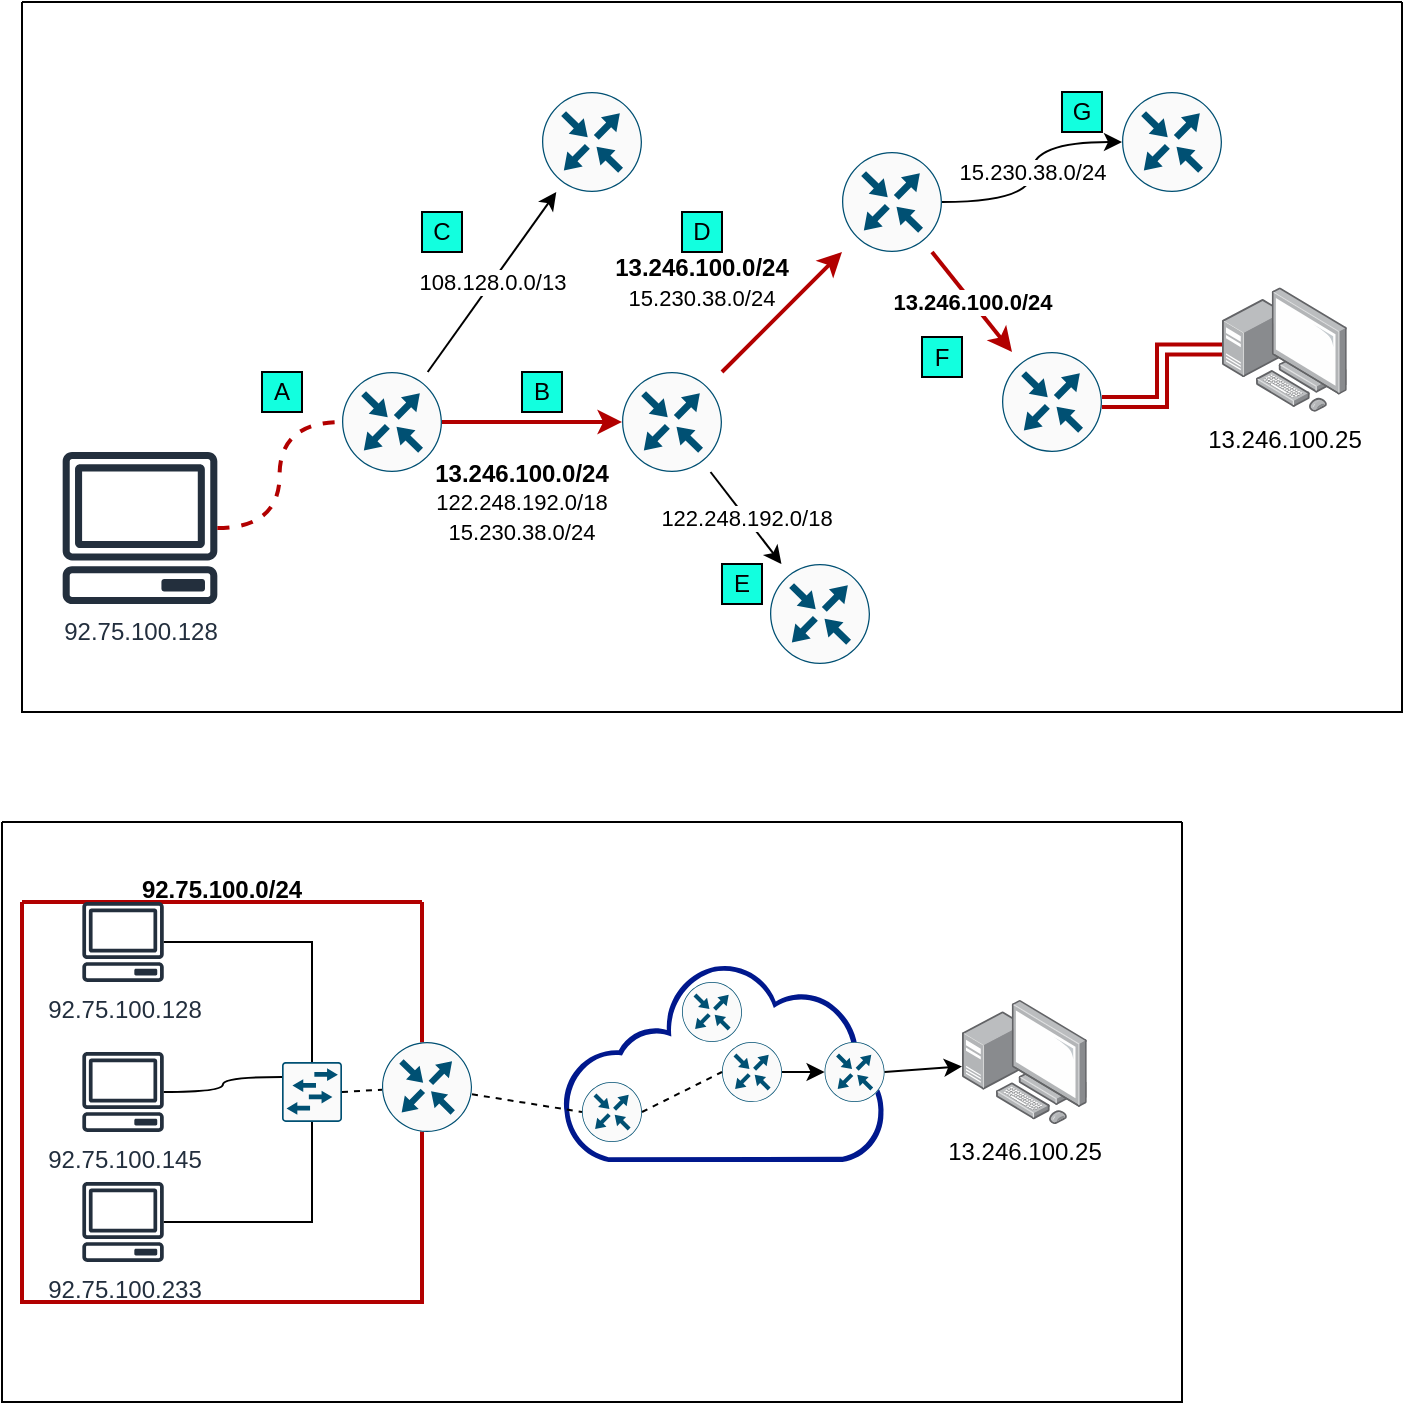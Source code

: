 <mxfile version="21.6.5" type="github">
  <diagram name="페이지-1" id="v46Kw6hZMWN8n9hihEqH">
    <mxGraphModel dx="619" dy="671" grid="1" gridSize="10" guides="1" tooltips="1" connect="1" arrows="1" fold="1" page="1" pageScale="1" pageWidth="827" pageHeight="1169" math="0" shadow="0">
      <root>
        <mxCell id="0" />
        <mxCell id="1" parent="0" />
        <mxCell id="YnKkO9R4rvAmFaV1i0---516" value="" style="swimlane;startSize=0;" vertex="1" parent="1">
          <mxGeometry x="40" y="270" width="690" height="355" as="geometry" />
        </mxCell>
        <mxCell id="YnKkO9R4rvAmFaV1i0---484" value="92.75.100.128" style="sketch=0;outlineConnect=0;fontColor=#232F3E;gradientColor=none;fillColor=#232F3D;strokeColor=none;dashed=0;verticalLabelPosition=bottom;verticalAlign=top;align=center;html=1;fontSize=12;fontStyle=0;aspect=fixed;pointerEvents=1;shape=mxgraph.aws4.client;" vertex="1" parent="YnKkO9R4rvAmFaV1i0---516">
          <mxGeometry x="20" y="225" width="78" height="76" as="geometry" />
        </mxCell>
        <mxCell id="YnKkO9R4rvAmFaV1i0---485" value="" style="sketch=0;points=[[0.5,0,0],[1,0.5,0],[0.5,1,0],[0,0.5,0],[0.145,0.145,0],[0.856,0.145,0],[0.855,0.856,0],[0.145,0.855,0]];verticalLabelPosition=bottom;html=1;verticalAlign=top;aspect=fixed;align=center;pointerEvents=1;shape=mxgraph.cisco19.rect;prIcon=router;fillColor=#FAFAFA;strokeColor=#005073;" vertex="1" parent="YnKkO9R4rvAmFaV1i0---516">
          <mxGeometry x="160" y="185" width="50" height="50" as="geometry" />
        </mxCell>
        <mxCell id="YnKkO9R4rvAmFaV1i0---492" value="" style="endArrow=none;dashed=1;html=1;rounded=0;entryX=0;entryY=0.5;entryDx=0;entryDy=0;entryPerimeter=0;edgeStyle=orthogonalEdgeStyle;curved=1;fillColor=#e51400;strokeColor=#B20000;strokeWidth=2;" edge="1" parent="YnKkO9R4rvAmFaV1i0---516" source="YnKkO9R4rvAmFaV1i0---484" target="YnKkO9R4rvAmFaV1i0---485">
          <mxGeometry width="50" height="50" relative="1" as="geometry">
            <mxPoint x="110" y="315" as="sourcePoint" />
            <mxPoint x="160" y="265" as="targetPoint" />
          </mxGeometry>
        </mxCell>
        <mxCell id="YnKkO9R4rvAmFaV1i0---486" value="" style="sketch=0;points=[[0.5,0,0],[1,0.5,0],[0.5,1,0],[0,0.5,0],[0.145,0.145,0],[0.856,0.145,0],[0.855,0.856,0],[0.145,0.855,0]];verticalLabelPosition=bottom;html=1;verticalAlign=top;aspect=fixed;align=center;pointerEvents=1;shape=mxgraph.cisco19.rect;prIcon=router;fillColor=#FAFAFA;strokeColor=#005073;" vertex="1" parent="YnKkO9R4rvAmFaV1i0---516">
          <mxGeometry x="260" y="45" width="50" height="50" as="geometry" />
        </mxCell>
        <mxCell id="YnKkO9R4rvAmFaV1i0---494" value="108.128.0.0/13" style="rounded=0;orthogonalLoop=1;jettySize=auto;html=1;" edge="1" parent="YnKkO9R4rvAmFaV1i0---516" source="YnKkO9R4rvAmFaV1i0---485" target="YnKkO9R4rvAmFaV1i0---486">
          <mxGeometry relative="1" as="geometry" />
        </mxCell>
        <mxCell id="YnKkO9R4rvAmFaV1i0---487" value="" style="sketch=0;points=[[0.5,0,0],[1,0.5,0],[0.5,1,0],[0,0.5,0],[0.145,0.145,0],[0.856,0.145,0],[0.855,0.856,0],[0.145,0.855,0]];verticalLabelPosition=bottom;html=1;verticalAlign=top;aspect=fixed;align=center;pointerEvents=1;shape=mxgraph.cisco19.rect;prIcon=router;fillColor=#FAFAFA;strokeColor=#005073;" vertex="1" parent="YnKkO9R4rvAmFaV1i0---516">
          <mxGeometry x="300" y="185" width="50" height="50" as="geometry" />
        </mxCell>
        <mxCell id="YnKkO9R4rvAmFaV1i0---495" value="" style="edgeStyle=orthogonalEdgeStyle;rounded=0;orthogonalLoop=1;jettySize=auto;html=1;fillColor=#e51400;strokeColor=#B20000;strokeWidth=2;" edge="1" parent="YnKkO9R4rvAmFaV1i0---516" source="YnKkO9R4rvAmFaV1i0---485" target="YnKkO9R4rvAmFaV1i0---487">
          <mxGeometry relative="1" as="geometry" />
        </mxCell>
        <mxCell id="YnKkO9R4rvAmFaV1i0---504" value="B" style="whiteSpace=wrap;html=1;aspect=fixed;fillColor=#12FFDF;" vertex="1" parent="YnKkO9R4rvAmFaV1i0---516">
          <mxGeometry x="250" y="185" width="20" height="20" as="geometry" />
        </mxCell>
        <mxCell id="YnKkO9R4rvAmFaV1i0---505" value="C" style="whiteSpace=wrap;html=1;aspect=fixed;fillColor=#12FFDF;" vertex="1" parent="YnKkO9R4rvAmFaV1i0---516">
          <mxGeometry x="200" y="105" width="20" height="20" as="geometry" />
        </mxCell>
        <mxCell id="YnKkO9R4rvAmFaV1i0---503" value="A" style="whiteSpace=wrap;html=1;aspect=fixed;fillColor=#12FFDF;" vertex="1" parent="YnKkO9R4rvAmFaV1i0---516">
          <mxGeometry x="120" y="185" width="20" height="20" as="geometry" />
        </mxCell>
        <mxCell id="YnKkO9R4rvAmFaV1i0---511" value="&lt;b&gt;13.246.100.0/24&lt;/b&gt;&lt;br style=&quot;border-color: var(--border-color); font-size: 11px;&quot;&gt;&lt;span style=&quot;font-size: 11px; background-color: rgb(255, 255, 255);&quot;&gt;15.230.38.0/24&lt;/span&gt;" style="text;html=1;strokeColor=none;fillColor=none;align=center;verticalAlign=middle;whiteSpace=wrap;rounded=0;" vertex="1" parent="YnKkO9R4rvAmFaV1i0---516">
          <mxGeometry x="310" y="125" width="60" height="30" as="geometry" />
        </mxCell>
        <mxCell id="YnKkO9R4rvAmFaV1i0---506" value="D" style="whiteSpace=wrap;html=1;aspect=fixed;fillColor=#12FFDF;" vertex="1" parent="YnKkO9R4rvAmFaV1i0---516">
          <mxGeometry x="330" y="105" width="20" height="20" as="geometry" />
        </mxCell>
        <mxCell id="YnKkO9R4rvAmFaV1i0---510" value="&lt;b&gt;13.246.100.0/24&lt;/b&gt;&lt;br style=&quot;border-color: var(--border-color); font-size: 11px;&quot;&gt;&lt;span style=&quot;font-size: 11px; background-color: rgb(255, 255, 255);&quot;&gt;122.248.192.0/18&lt;/span&gt;&lt;br style=&quot;border-color: var(--border-color); font-size: 11px;&quot;&gt;&lt;span style=&quot;font-size: 11px; background-color: rgb(255, 255, 255);&quot;&gt;15.230.38.0/24&lt;/span&gt;" style="text;html=1;strokeColor=none;fillColor=none;align=center;verticalAlign=middle;whiteSpace=wrap;rounded=0;" vertex="1" parent="YnKkO9R4rvAmFaV1i0---516">
          <mxGeometry x="220" y="235" width="60" height="30" as="geometry" />
        </mxCell>
        <mxCell id="YnKkO9R4rvAmFaV1i0---507" value="E" style="whiteSpace=wrap;html=1;aspect=fixed;fillColor=#12FFDF;" vertex="1" parent="YnKkO9R4rvAmFaV1i0---516">
          <mxGeometry x="350" y="281" width="20" height="20" as="geometry" />
        </mxCell>
        <mxCell id="YnKkO9R4rvAmFaV1i0---491" value="" style="sketch=0;points=[[0.5,0,0],[1,0.5,0],[0.5,1,0],[0,0.5,0],[0.145,0.145,0],[0.856,0.145,0],[0.855,0.856,0],[0.145,0.855,0]];verticalLabelPosition=bottom;html=1;verticalAlign=top;aspect=fixed;align=center;pointerEvents=1;shape=mxgraph.cisco19.rect;prIcon=router;fillColor=#FAFAFA;strokeColor=#005073;" vertex="1" parent="YnKkO9R4rvAmFaV1i0---516">
          <mxGeometry x="374" y="281" width="50" height="50" as="geometry" />
        </mxCell>
        <mxCell id="YnKkO9R4rvAmFaV1i0---497" value="122.248.192.0/18" style="rounded=0;orthogonalLoop=1;jettySize=auto;html=1;" edge="1" parent="YnKkO9R4rvAmFaV1i0---516" source="YnKkO9R4rvAmFaV1i0---487" target="YnKkO9R4rvAmFaV1i0---491">
          <mxGeometry relative="1" as="geometry" />
        </mxCell>
        <mxCell id="YnKkO9R4rvAmFaV1i0---488" value="" style="sketch=0;points=[[0.5,0,0],[1,0.5,0],[0.5,1,0],[0,0.5,0],[0.145,0.145,0],[0.856,0.145,0],[0.855,0.856,0],[0.145,0.855,0]];verticalLabelPosition=bottom;html=1;verticalAlign=top;aspect=fixed;align=center;pointerEvents=1;shape=mxgraph.cisco19.rect;prIcon=router;fillColor=#FAFAFA;strokeColor=#005073;" vertex="1" parent="YnKkO9R4rvAmFaV1i0---516">
          <mxGeometry x="410" y="75" width="50" height="50" as="geometry" />
        </mxCell>
        <mxCell id="YnKkO9R4rvAmFaV1i0---496" style="rounded=0;orthogonalLoop=1;jettySize=auto;html=1;fillColor=#e51400;strokeColor=#B20000;strokeWidth=2;" edge="1" parent="YnKkO9R4rvAmFaV1i0---516" source="YnKkO9R4rvAmFaV1i0---487" target="YnKkO9R4rvAmFaV1i0---488">
          <mxGeometry relative="1" as="geometry" />
        </mxCell>
        <mxCell id="YnKkO9R4rvAmFaV1i0---490" value="" style="sketch=0;points=[[0.5,0,0],[1,0.5,0],[0.5,1,0],[0,0.5,0],[0.145,0.145,0],[0.856,0.145,0],[0.855,0.856,0],[0.145,0.855,0]];verticalLabelPosition=bottom;html=1;verticalAlign=top;aspect=fixed;align=center;pointerEvents=1;shape=mxgraph.cisco19.rect;prIcon=router;fillColor=#FAFAFA;strokeColor=#005073;" vertex="1" parent="YnKkO9R4rvAmFaV1i0---516">
          <mxGeometry x="490" y="175" width="50" height="50" as="geometry" />
        </mxCell>
        <mxCell id="YnKkO9R4rvAmFaV1i0---499" value="&lt;b&gt;13.246.100.0/24&lt;/b&gt;" style="rounded=0;orthogonalLoop=1;jettySize=auto;html=1;fillColor=#e51400;strokeColor=#B20000;strokeWidth=2;" edge="1" parent="YnKkO9R4rvAmFaV1i0---516" source="YnKkO9R4rvAmFaV1i0---488" target="YnKkO9R4rvAmFaV1i0---490">
          <mxGeometry relative="1" as="geometry" />
        </mxCell>
        <mxCell id="YnKkO9R4rvAmFaV1i0---501" value="13.246.100.25" style="image;points=[];aspect=fixed;html=1;align=center;shadow=0;dashed=0;image=img/lib/allied_telesis/computer_and_terminals/Personal_Computer_with_Server.svg;" vertex="1" parent="YnKkO9R4rvAmFaV1i0---516">
          <mxGeometry x="600" y="142.6" width="62.4" height="62.4" as="geometry" />
        </mxCell>
        <mxCell id="YnKkO9R4rvAmFaV1i0---502" style="edgeStyle=orthogonalEdgeStyle;rounded=0;orthogonalLoop=1;jettySize=auto;html=1;curved=1;fillColor=#e51400;strokeColor=#B20000;strokeWidth=2;shape=link;" edge="1" parent="YnKkO9R4rvAmFaV1i0---516" source="YnKkO9R4rvAmFaV1i0---490" target="YnKkO9R4rvAmFaV1i0---501">
          <mxGeometry relative="1" as="geometry" />
        </mxCell>
        <mxCell id="YnKkO9R4rvAmFaV1i0---489" value="" style="sketch=0;points=[[0.5,0,0],[1,0.5,0],[0.5,1,0],[0,0.5,0],[0.145,0.145,0],[0.856,0.145,0],[0.855,0.856,0],[0.145,0.855,0]];verticalLabelPosition=bottom;html=1;verticalAlign=top;aspect=fixed;align=center;pointerEvents=1;shape=mxgraph.cisco19.rect;prIcon=router;fillColor=#FAFAFA;strokeColor=#005073;" vertex="1" parent="YnKkO9R4rvAmFaV1i0---516">
          <mxGeometry x="550" y="45" width="50" height="50" as="geometry" />
        </mxCell>
        <mxCell id="YnKkO9R4rvAmFaV1i0---500" value="15.230.38.0/24" style="edgeStyle=orthogonalEdgeStyle;rounded=0;orthogonalLoop=1;jettySize=auto;html=1;curved=1;" edge="1" parent="YnKkO9R4rvAmFaV1i0---516" source="YnKkO9R4rvAmFaV1i0---488" target="YnKkO9R4rvAmFaV1i0---489">
          <mxGeometry relative="1" as="geometry" />
        </mxCell>
        <mxCell id="YnKkO9R4rvAmFaV1i0---509" value="G" style="whiteSpace=wrap;html=1;aspect=fixed;fillColor=#12FFDF;" vertex="1" parent="YnKkO9R4rvAmFaV1i0---516">
          <mxGeometry x="520" y="45" width="20" height="20" as="geometry" />
        </mxCell>
        <mxCell id="YnKkO9R4rvAmFaV1i0---508" value="F" style="whiteSpace=wrap;html=1;aspect=fixed;fillColor=#12FFDF;" vertex="1" parent="YnKkO9R4rvAmFaV1i0---516">
          <mxGeometry x="450" y="167.5" width="20" height="20" as="geometry" />
        </mxCell>
        <mxCell id="YnKkO9R4rvAmFaV1i0---518" value="" style="swimlane;startSize=0;" vertex="1" parent="1">
          <mxGeometry x="30" y="680" width="590" height="290" as="geometry" />
        </mxCell>
        <mxCell id="YnKkO9R4rvAmFaV1i0---519" value="" style="sketch=0;aspect=fixed;pointerEvents=1;shadow=0;dashed=0;html=1;strokeColor=none;labelPosition=center;verticalLabelPosition=bottom;verticalAlign=top;align=center;fillColor=#00188D;shape=mxgraph.mscae.enterprise.internet_hollow" vertex="1" parent="YnKkO9R4rvAmFaV1i0---518">
          <mxGeometry x="280" y="70" width="161.29" height="100" as="geometry" />
        </mxCell>
        <mxCell id="YnKkO9R4rvAmFaV1i0---520" value="" style="sketch=0;points=[[0.5,0,0],[1,0.5,0],[0.5,1,0],[0,0.5,0],[0.145,0.145,0],[0.856,0.145,0],[0.855,0.856,0],[0.145,0.855,0]];verticalLabelPosition=bottom;html=1;verticalAlign=top;aspect=fixed;align=center;pointerEvents=1;shape=mxgraph.cisco19.rect;prIcon=router;fillColor=#FAFAFA;strokeColor=#005073;" vertex="1" parent="YnKkO9R4rvAmFaV1i0---518">
          <mxGeometry x="360" y="110" width="30" height="30" as="geometry" />
        </mxCell>
        <mxCell id="YnKkO9R4rvAmFaV1i0---521" value="" style="sketch=0;points=[[0.5,0,0],[1,0.5,0],[0.5,1,0],[0,0.5,0],[0.145,0.145,0],[0.856,0.145,0],[0.855,0.856,0],[0.145,0.855,0]];verticalLabelPosition=bottom;html=1;verticalAlign=top;aspect=fixed;align=center;pointerEvents=1;shape=mxgraph.cisco19.rect;prIcon=router;fillColor=#FAFAFA;strokeColor=#005073;" vertex="1" parent="YnKkO9R4rvAmFaV1i0---518">
          <mxGeometry x="340" y="80" width="30" height="30" as="geometry" />
        </mxCell>
        <mxCell id="YnKkO9R4rvAmFaV1i0---522" value="" style="sketch=0;points=[[0.5,0,0],[1,0.5,0],[0.5,1,0],[0,0.5,0],[0.145,0.145,0],[0.856,0.145,0],[0.855,0.856,0],[0.145,0.855,0]];verticalLabelPosition=bottom;html=1;verticalAlign=top;aspect=fixed;align=center;pointerEvents=1;shape=mxgraph.cisco19.rect;prIcon=router;fillColor=#FAFAFA;strokeColor=#005073;" vertex="1" parent="YnKkO9R4rvAmFaV1i0---518">
          <mxGeometry x="290" y="130" width="30" height="30" as="geometry" />
        </mxCell>
        <mxCell id="YnKkO9R4rvAmFaV1i0---523" value="" style="sketch=0;points=[[0.5,0,0],[1,0.5,0],[0.5,1,0],[0,0.5,0],[0.145,0.145,0],[0.856,0.145,0],[0.855,0.856,0],[0.145,0.855,0]];verticalLabelPosition=bottom;html=1;verticalAlign=top;aspect=fixed;align=center;pointerEvents=1;shape=mxgraph.cisco19.rect;prIcon=router;fillColor=#FAFAFA;strokeColor=#005073;" vertex="1" parent="YnKkO9R4rvAmFaV1i0---518">
          <mxGeometry x="411.29" y="110" width="30" height="30" as="geometry" />
        </mxCell>
        <mxCell id="YnKkO9R4rvAmFaV1i0---524" value="13.246.100.25" style="image;points=[];aspect=fixed;html=1;align=center;shadow=0;dashed=0;image=img/lib/allied_telesis/computer_and_terminals/Personal_Computer_with_Server.svg;" vertex="1" parent="YnKkO9R4rvAmFaV1i0---518">
          <mxGeometry x="480" y="88.8" width="62.4" height="62.4" as="geometry" />
        </mxCell>
        <mxCell id="YnKkO9R4rvAmFaV1i0---527" value="92.75.100.0/24&#xa;" style="swimlane;startSize=0;fillColor=#e51400;fontColor=#000000;strokeColor=#B20000;strokeWidth=2;" vertex="1" parent="YnKkO9R4rvAmFaV1i0---518">
          <mxGeometry x="10" y="40" width="200" height="200" as="geometry" />
        </mxCell>
        <mxCell id="YnKkO9R4rvAmFaV1i0---525" value="92.75.100.128" style="sketch=0;outlineConnect=0;fontColor=#232F3E;gradientColor=none;fillColor=#232F3D;strokeColor=none;dashed=0;verticalLabelPosition=bottom;verticalAlign=top;align=center;html=1;fontSize=12;fontStyle=0;aspect=fixed;pointerEvents=1;shape=mxgraph.aws4.client;" vertex="1" parent="YnKkO9R4rvAmFaV1i0---527">
          <mxGeometry x="30.0" width="41.05" height="40" as="geometry" />
        </mxCell>
        <mxCell id="YnKkO9R4rvAmFaV1i0---528" value="92.75.100.145" style="sketch=0;outlineConnect=0;fontColor=#232F3E;gradientColor=none;fillColor=#232F3D;strokeColor=none;dashed=0;verticalLabelPosition=bottom;verticalAlign=top;align=center;html=1;fontSize=12;fontStyle=0;aspect=fixed;pointerEvents=1;shape=mxgraph.aws4.client;" vertex="1" parent="YnKkO9R4rvAmFaV1i0---527">
          <mxGeometry x="30.0" y="75" width="41.05" height="40" as="geometry" />
        </mxCell>
        <mxCell id="YnKkO9R4rvAmFaV1i0---529" value="92.75.100.233" style="sketch=0;outlineConnect=0;fontColor=#232F3E;gradientColor=none;fillColor=#232F3D;strokeColor=none;dashed=0;verticalLabelPosition=bottom;verticalAlign=top;align=center;html=1;fontSize=12;fontStyle=0;aspect=fixed;pointerEvents=1;shape=mxgraph.aws4.client;" vertex="1" parent="YnKkO9R4rvAmFaV1i0---527">
          <mxGeometry x="30.0" y="140" width="41.05" height="40" as="geometry" />
        </mxCell>
        <mxCell id="YnKkO9R4rvAmFaV1i0---526" value="" style="sketch=0;points=[[0.015,0.015,0],[0.985,0.015,0],[0.985,0.985,0],[0.015,0.985,0],[0.25,0,0],[0.5,0,0],[0.75,0,0],[1,0.25,0],[1,0.5,0],[1,0.75,0],[0.75,1,0],[0.5,1,0],[0.25,1,0],[0,0.75,0],[0,0.5,0],[0,0.25,0]];verticalLabelPosition=bottom;html=1;verticalAlign=top;aspect=fixed;align=center;pointerEvents=1;shape=mxgraph.cisco19.rect;prIcon=l2_switch;fillColor=#FAFAFA;strokeColor=#005073;" vertex="1" parent="YnKkO9R4rvAmFaV1i0---527">
          <mxGeometry x="130" y="80" width="30" height="30" as="geometry" />
        </mxCell>
        <mxCell id="YnKkO9R4rvAmFaV1i0---530" value="" style="endArrow=none;html=1;rounded=0;entryX=0.5;entryY=0;entryDx=0;entryDy=0;entryPerimeter=0;edgeStyle=orthogonalEdgeStyle;" edge="1" parent="YnKkO9R4rvAmFaV1i0---527" source="YnKkO9R4rvAmFaV1i0---525" target="YnKkO9R4rvAmFaV1i0---526">
          <mxGeometry width="50" height="50" relative="1" as="geometry">
            <mxPoint x="90" y="60" as="sourcePoint" />
            <mxPoint x="140" y="10" as="targetPoint" />
          </mxGeometry>
        </mxCell>
        <mxCell id="YnKkO9R4rvAmFaV1i0---531" value="" style="endArrow=none;html=1;rounded=0;entryX=0;entryY=0.25;entryDx=0;entryDy=0;entryPerimeter=0;edgeStyle=orthogonalEdgeStyle;curved=1;" edge="1" parent="YnKkO9R4rvAmFaV1i0---527" source="YnKkO9R4rvAmFaV1i0---528" target="YnKkO9R4rvAmFaV1i0---526">
          <mxGeometry width="50" height="50" relative="1" as="geometry">
            <mxPoint x="90" y="180" as="sourcePoint" />
            <mxPoint x="140" y="130" as="targetPoint" />
          </mxGeometry>
        </mxCell>
        <mxCell id="YnKkO9R4rvAmFaV1i0---532" value="" style="endArrow=none;html=1;rounded=0;entryX=0.5;entryY=1;entryDx=0;entryDy=0;entryPerimeter=0;edgeStyle=orthogonalEdgeStyle;" edge="1" parent="YnKkO9R4rvAmFaV1i0---527" source="YnKkO9R4rvAmFaV1i0---529" target="YnKkO9R4rvAmFaV1i0---526">
          <mxGeometry width="50" height="50" relative="1" as="geometry">
            <mxPoint x="100" y="190" as="sourcePoint" />
            <mxPoint x="150" y="140" as="targetPoint" />
          </mxGeometry>
        </mxCell>
        <mxCell id="YnKkO9R4rvAmFaV1i0---533" value="" style="sketch=0;points=[[0.5,0,0],[1,0.5,0],[0.5,1,0],[0,0.5,0],[0.145,0.145,0],[0.856,0.145,0],[0.855,0.856,0],[0.145,0.855,0]];verticalLabelPosition=bottom;html=1;verticalAlign=top;aspect=fixed;align=center;pointerEvents=1;shape=mxgraph.cisco19.rect;prIcon=router;fillColor=#FAFAFA;strokeColor=#005073;" vertex="1" parent="YnKkO9R4rvAmFaV1i0---518">
          <mxGeometry x="190" y="110" width="45" height="45" as="geometry" />
        </mxCell>
        <mxCell id="YnKkO9R4rvAmFaV1i0---534" value="" style="endArrow=none;dashed=1;html=1;rounded=0;exitX=1;exitY=0.5;exitDx=0;exitDy=0;exitPerimeter=0;" edge="1" parent="YnKkO9R4rvAmFaV1i0---518" source="YnKkO9R4rvAmFaV1i0---526" target="YnKkO9R4rvAmFaV1i0---533">
          <mxGeometry width="50" height="50" relative="1" as="geometry">
            <mxPoint x="220" y="230" as="sourcePoint" />
            <mxPoint x="270" y="180" as="targetPoint" />
          </mxGeometry>
        </mxCell>
        <mxCell id="YnKkO9R4rvAmFaV1i0---535" value="" style="endArrow=none;dashed=1;html=1;rounded=0;entryX=0;entryY=0.5;entryDx=0;entryDy=0;entryPerimeter=0;" edge="1" parent="YnKkO9R4rvAmFaV1i0---518" source="YnKkO9R4rvAmFaV1i0---533" target="YnKkO9R4rvAmFaV1i0---522">
          <mxGeometry width="50" height="50" relative="1" as="geometry">
            <mxPoint x="240" y="240" as="sourcePoint" />
            <mxPoint x="290" y="190" as="targetPoint" />
          </mxGeometry>
        </mxCell>
        <mxCell id="YnKkO9R4rvAmFaV1i0---536" value="" style="endArrow=none;dashed=1;html=1;rounded=0;entryX=0;entryY=0.5;entryDx=0;entryDy=0;entryPerimeter=0;exitX=1;exitY=0.5;exitDx=0;exitDy=0;exitPerimeter=0;" edge="1" parent="YnKkO9R4rvAmFaV1i0---518" source="YnKkO9R4rvAmFaV1i0---522" target="YnKkO9R4rvAmFaV1i0---520">
          <mxGeometry width="50" height="50" relative="1" as="geometry">
            <mxPoint x="245" y="146" as="sourcePoint" />
            <mxPoint x="300" y="155" as="targetPoint" />
          </mxGeometry>
        </mxCell>
        <mxCell id="YnKkO9R4rvAmFaV1i0---537" value="" style="endArrow=classic;html=1;rounded=0;exitX=1;exitY=0.5;exitDx=0;exitDy=0;exitPerimeter=0;entryX=0;entryY=0.5;entryDx=0;entryDy=0;entryPerimeter=0;" edge="1" parent="YnKkO9R4rvAmFaV1i0---518" source="YnKkO9R4rvAmFaV1i0---520" target="YnKkO9R4rvAmFaV1i0---523">
          <mxGeometry width="50" height="50" relative="1" as="geometry">
            <mxPoint x="390" y="160" as="sourcePoint" />
            <mxPoint x="440" y="110" as="targetPoint" />
          </mxGeometry>
        </mxCell>
        <mxCell id="YnKkO9R4rvAmFaV1i0---538" value="" style="endArrow=classic;html=1;rounded=0;exitX=1;exitY=0.5;exitDx=0;exitDy=0;exitPerimeter=0;" edge="1" parent="YnKkO9R4rvAmFaV1i0---518" source="YnKkO9R4rvAmFaV1i0---523" target="YnKkO9R4rvAmFaV1i0---524">
          <mxGeometry width="50" height="50" relative="1" as="geometry">
            <mxPoint x="450" y="210" as="sourcePoint" />
            <mxPoint x="500" y="160" as="targetPoint" />
          </mxGeometry>
        </mxCell>
      </root>
    </mxGraphModel>
  </diagram>
</mxfile>
